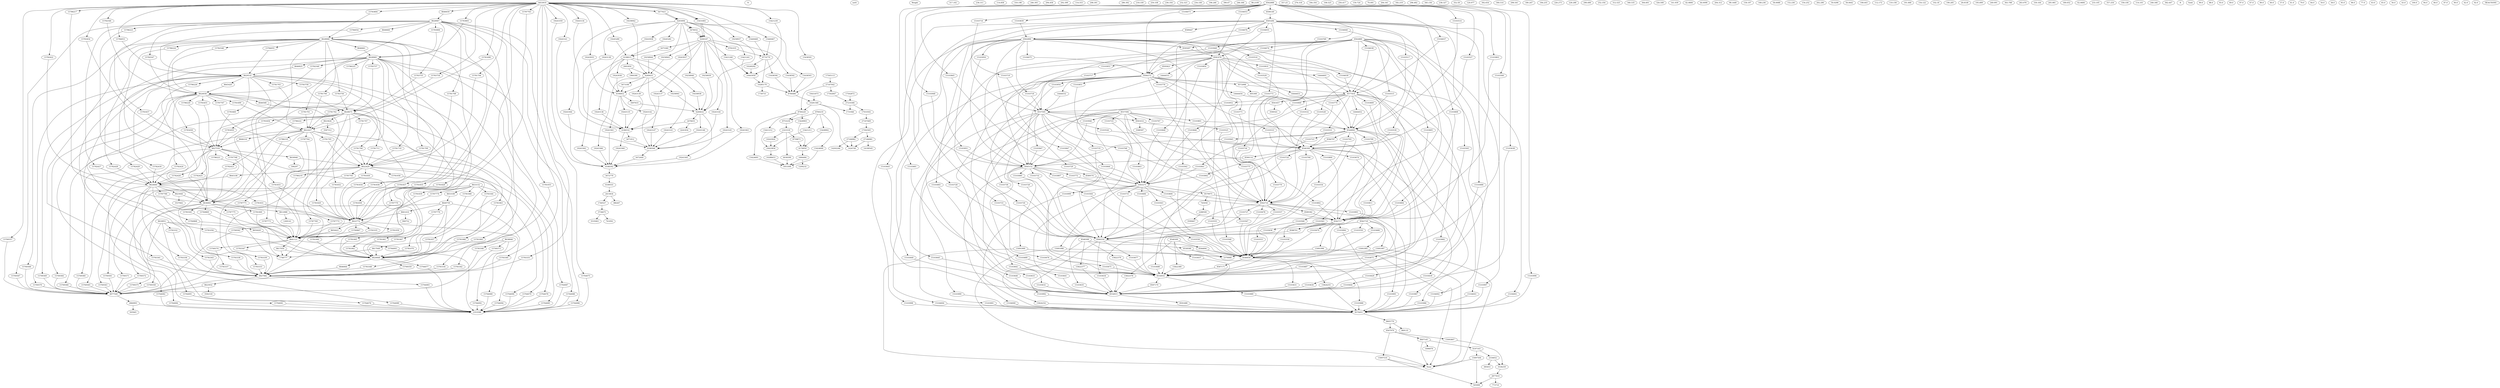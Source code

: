 digraph G {
3537662 N notS Weight 317.102
8624660 N notS Weight 236.311
3587312 N notS Weight 114.858
8622427 N notS Weight 318.198
8628675 N notS Weight 246.393
3592318 N notS Weight 294.458
8627082 N notS Weight 292.399
506297 N notS Weight 114.553
8622429 N notS Weight 208.301
8627559 N notS Weight 286.392
8624936 N notS Weight 218.339
8629532 N notS Weight 250.338
8628967 N notS Weight 236.354
8628968 N notS Weight 232.323
8628969 N notS Weight 234.338
8618951 N notS Weight 196.246
8649759 N notS Weight 390.67
8633152 N notS Weight 246.306
906752 N notS Weight 98.2199
3599467 N notS Weight 357.23
745058 N notS Weight 276.318
3536259 N notS Weight 184.354
385653 N notS Weight 108.525
6197163 N notS Weight 256.417
505999 N notS Weight 150.724
773710 N notS Weight 70.091
2370068 N notS Weight 264.341
8546659 N notS Weight 182.219
8560354 N notS Weight 296.482
3588587 N notS Weight 345.156
8544894 N notS Weight 182.219
8557594 N notS Weight 238.327
8557595 N notS Weight 238.327
3590541 N notS Weight 264.341
8577454 N notS Weight 352.59
605308 N notS Weight 120.977
8584372 N notS Weight 392.654
8562716 N notS Weight 300.514
8563275 N notS Weight 298.541
8546300 N notS Weight 180.247
8548308 N notS Weight 184.235
8548309 N notS Weight 184.235
8554915 N notS Weight 226.273
8554916 N notS Weight 228.288
8562717 N notS Weight 298.498
8562718 N notS Weight 298.498
8562890 N notS Weight 250.338
8565284 N notS Weight 252.354
8565152 N notS Weight 312.525
8562888 N notS Weight 250.338
8570451 N notS Weight 340.535
8581978 N notS Weight 364.601
8562889 N notS Weight 250.338
8567979 N notS Weight 326.508
969135 N notS Weight 141.939
1696878 N notS Weight 42.0806
1900390 N notS Weight 44.0098
6269433 N notS Weight 204.312
6198015 N notS Weight 232.323
1740527 N notS Weight 98.1448
386267 N notS Weight 158.197
6189555 N notS Weight 168.236
4241834 N notS Weight 58.0088
6186532 N notS Weight 152.236
6269432 N notS Weight 204.312
6186566 N notS Weight 154.252
6188392 N notS Weight 168.236
6190852 N notS Weight 202.296
6200187 N notS Weight 232.323
6203094 N notS Weight 234.338
4453919 N notS Weight 250.338
3535063 N notS Weight 50.0296
741856 N notS Weight 56.0642
1209232 N notS Weight 108.643
1853308 N notS Weight 112.172
4176959 N notS Weight 184.354
2323318 N notS Weight 110.156
8760219 N notS Weight 112.172
8760220 N notS Weight 112.172
8774770 N notS Weight 218.339
10423856 N notS Weight 191.068
10443050 N notS Weight 218.339
1424749 N notS Weight 154.122
1731946 N notS Weight 102.18
10431873 N notS Weight 190.285
8766486 N notS Weight 190.285
1730731 N notS Weight 28.0538
14199545 N notS Weight 195.899
17502565 N notS Weight 249.991
14202246 N notS Weight 363.788
17502847 N notS Weight 263.076
17505113 N notS Weight 330.164
17033502 N notS Weight 205.981
17502872 N notS Weight 263.076
2353596 N notS Weight 189.052
505945 N notS Weight 62.0684
4977549 N notS Weight 233.105
1269141 N notS Weight 357.254
8622774 N notS Weight 226.273
8636063 N notS Weight 358.336
1748777 N notS Weight 114.101
8620848 N notS Weight 248.346
8638846 N notS Weight 362.447
8641121 N notS Weight 362.447
2415834 R Yield 99.0
2476631 R Yield 88.0
3471912 R Yield 88.0
3472449 R Yield 93.0
3472779 R Yield 69.0
3473184 R Yield 97.0
3475360 R Yield 67.0
3476032 R Yield 89.0
3477023 R Yield 60.0
3497633 R Yield 89.0
3736675 R Yield 57.0
3476032 R Yield 89.0
3477023 R Yield 60.0
4038399 R Yield 61.0
8781035 R Yield 79.0
10249292 R Yield None
27166982 R Yield 64.0
27167042 R Yield 50.0
27167469 R Yield 93.0
2860993 R Yield 97.0
8612988 R Yield None
8617050 R Yield 38.0
8623044 R Yield 95.0
8623626 R Yield 98.0
8623932 R Yield 77.0
8646568 R Yield None
8646659 R Yield 63.0
8650420 R Yield 65.0
8650421 R Yield 88.0
8653108 R Yield 56.0
8661416 R Yield 43.0
2288500 R Yield 100.0
2334652 R Yield 94.0
2877610 R Yield 100.0
8558588 R Yield 100.0
8561614 R Yield 66.0
8561657 R Yield 87.0
8572998 R Yield 90.0
8579975 R Yield None
8584797 R Yield 100.0
8588701 R Yield 90.0
8589382 R Yield 97.0
8589447 R Yield 93.0
8590114 R Yield None
8590149 R Yield 100.0
8591688 R Yield 93.0
8595097 R Yield 62.0
8595821 R Yield 92.0
8605770 R Yield 92.0
REACTIONS
2001850->1900390
2001850->6269433
6198015->2001850
2415834->1740527
2415834->386267
6189555->2415834
2476631->4241834
2476631->6186532
6269432->2476631
3471912->6186566
6186532->3471912
3472449->6188392
6186566->3472449
3472779->6189555
6188392->3472779
3473184->6190852
6269433->3473184
3475360->6198015
6200187->3475360
3476032->6200187
6203094->3476032
3477023->6203094
4453919->3477023
3497633->6269432
6190852->3497633
3736675->3535063
3736675->741856
1740527->3736675
15431683->6200187
4453919->15431683
19243134->6186532
4453919->19243134
19243135->6186532
6190852->19243135
19243136->6186532
6198015->19243136
19243137->6186532
6200187->19243137
19243138->6186532
6203094->19243138
19243139->6186532
6269433->19243139
19243141->6186566
4453919->19243141
19243142->6186566
6190852->19243142
19243143->6186566
6198015->19243143
19243144->6186566
6200187->19243144
19243145->6186566
6203094->19243145
19243146->6186566
6269432->19243146
19243147->6186566
6269433->19243147
19243359->6188392
4453919->19243359
19243360->6188392
6186532->19243360
19243361->6188392
6190852->19243361
19243362->6188392
6198015->19243362
19243363->6188392
6200187->19243363
19243364->6188392
6203094->19243364
19243365->6188392
6269432->19243365
19243366->6188392
6269433->19243366
19243935->6190852
4453919->19243935
19243936->6190852
6198015->19243936
19243937->6190852
6200187->19243937
19243938->6190852
6203094->19243938
19245280->6198015
4453919->19245280
19245281->6198015
6203094->19245281
19258937->6269432
4453919->19258937
19258938->6269432
6198015->19258938
19258939->6269432
6200187->19258939
19258940->6269432
6203094->19258940
19258941->6269432
6269433->19258941
19258942->6269433
4453919->19258942
19258943->6269433
6200187->19258943
19258944->6269433
6203094->19258944
1684484->1209232
1684484->1853308
4176959->1684484
3476032->6200187
6203094->3476032
3477023->6203094
4453919->3477023
4038399->1853308
2323318->4038399
8753230->2323318
8760219->8753230
8760220->8753230
8759873->4176959
2323318->8759873
8781035->8774770
6200187->8781035
10243926->10423856
2323318->10243926
10249292->10443050
8774770->10249292
10281566->1424749
10281566->1731946
10281566->8760220
10431873->10281566
8766486->10281566
10285179->1730731
10285179->8766486
10443050->10285179
8774770->10285179
10288453->1853308
10423856->10288453
15421211->10423856
8760219->15421211
15421212->10423856
8760220->15421212
15421239->10443050
4453919->15421239
15421240->10443050
6200187->15421240
15421241->10443050
6203094->15421241
15424690->1853308
8760219->15424690
15424691->1853308
8760220->15424691
15428902->4176959
8760219->15428902
15428903->4176959
8760220->15428903
15431683->6200187
4453919->15431683
15438591->8766486
4453919->15438591
15438592->8766486
6200187->15438592
15438593->8766486
6203094->15438593
15438594->8766486
8774770->15438594
15440467->8774770
4453919->15440467
15440468->8774770
6203094->15440468
27166981->14199545
27166981->1424749
17502565->27166981
27166982->14202246
27166982->1424749
17502565->27166982
27167042->17502847
27167042->8760220
17505113->27167042
27167469->17502565
17033502->27167469
27210366->17033502
27210366->1731946
17502847->27210366
17502872->27210366
2860993->2353596
2860993->505945
4977549->2860993
8612988->1269141
8612988->8622774
8636063->8612988
8617049->1748777
8617049->8620848
8638846->8617049
8617050->1748777
8617050->8620848
8641121->8617050
8623044->3537662
8623044->8636063
8624660->8623044
8623626->3587312
8623626->8622427
8628675->8623626
8623932->3592318
8623932->4977549
8627082->8623932
8630946->506297
8630946->8622429
8627559->8630946
8645338->8624660
8622429->8645338
8645420->8624936
8629532->8645420
8646064->8627082
8620848->8646064
8646216->8627559
8622427->8646216
8646568->8628675
8624936->8646568
8646659->8628967
4453919->8646659
8646660->8628968
8628967->8646660
8646661->8628969
8628968->8646661
8646825->8629532
8628969->8646825
8650420->8641121
8618951->8650420
8650421->8641121
8622774->8650421
8653108->8649759
8633152->8653108
8661416->8622774
8661416->906752
8649759->8661416
15760867->1748777
8622774->15760867
15760868->1748777
8624660->15760868
15760869->1748777
8636063->15760869
15764075->2353596
4453919->15764075
15764076->2353596
8618951->15764076
15764077->2353596
8620848->15764077
15764078->2353596
8622427->15764078
15764079->2353596
8622429->15764079
15764080->2353596
8622774->15764080
15764081->2353596
8624660->15764081
15764082->2353596
8624936->15764082
15764083->2353596
8627082->15764083
15764084->2353596
8627559->15764084
15764085->2353596
8628675->15764085
15764086->2353596
8628967->15764086
15764087->2353596
8628968->15764087
15764088->2353596
8628969->15764088
15764089->2353596
8629532->15764089
15764090->2353596
8633152->15764090
15764091->2353596
8636063->15764091
15764092->2353596
8638846->15764092
15764093->2353596
8641121->15764093
15764094->2353596
8649759->15764094
15769357->4977549
4453919->15769357
15769358->4977549
8618951->15769358
15769359->4977549
8620848->15769359
15769360->4977549
8622427->15769360
15769361->4977549
8622429->15769361
15769362->4977549
8622774->15769362
15769363->4977549
8624660->15769363
15769364->4977549
8624936->15769364
15769365->4977549
8627559->15769365
15769366->4977549
8628675->15769366
15769367->4977549
8628967->15769367
15769368->4977549
8628968->15769368
15769369->4977549
8628969->15769369
15769370->4977549
8629532->15769370
15769371->4977549
8633152->15769371
15769372->4977549
8636063->15769372
15769373->4977549
8638846->15769373
15769374->4977549
8641121->15769374
15769375->4977549
8649759->15769375
15781055->8620848
4453919->15781055
15781056->8620848
8618951->15781056
15781057->8620848
8622427->15781057
15781058->8620848
8622429->15781058
15781059->8620848
8622774->15781059
15781060->8620848
8624660->15781060
15781061->8620848
8624936->15781061
15781062->8620848
8627559->15781062
15781063->8620848
8628675->15781063
15781064->8620848
8628967->15781064
15781065->8620848
8628968->15781065
15781066->8620848
8628969->15781066
15781067->8620848
8629532->15781067
15781068->8620848
8633152->15781068
15781069->8620848
8636063->15781069
15781070->8620848
8649759->15781070
15781698->8622427
4453919->15781698
15781699->8622427
8624936->15781699
15781700->8622427
8628967->15781700
15781701->8622427
8628968->15781701
15781702->8622427
8628969->15781702
15781703->8622427
8629532->15781703
15781704->8622429
4453919->15781704
15781705->8622429
8622427->15781705
15781706->8622429
8624936->15781706
15781707->8622429
8628675->15781707
15781708->8622429
8628967->15781708
15781709->8622429
8628968->15781709
15781710->8622429
8628969->15781710
15781711->8622429
8629532->15781711
15781828->8622774
4453919->15781828
15781829->8622774
8622427->15781829
15781830->8622774
8622429->15781830
15781831->8622774
8624660->15781831
15781832->8622774
8624936->15781832
15781833->8622774
8627559->15781833
15781834->8622774
8628675->15781834
15781835->8622774
8628967->15781835
15781836->8622774
8628968->15781836
15781837->8622774
8628969->15781837
15781838->8622774
8629532->15781838
15781839->8622774
8633152->15781839
15782422->8624660
4453919->15782422
15782423->8624660
8622427->15782423
15782424->8624660
8624936->15782424
15782425->8624660
8627559->15782425
15782426->8624660
8628675->15782426
15782427->8624660
8628967->15782427
15782428->8624660
8628968->15782428
15782429->8624660
8628969->15782429
15782430->8624660
8629532->15782430
15782546->8624936
4453919->15782546
15782547->8624936
8628967->15782547
15782548->8624936
8628968->15782548
15782549->8624936
8628969->15782549
15783331->8627082
4453919->15783331
15783332->8627082
8618951->15783332
15783333->8627082
8622427->15783333
15783334->8627082
8622429->15783334
15783335->8627082
8622774->15783335
15783336->8627082
8624660->15783336
15783337->8627082
8624936->15783337
15783338->8627082
8627559->15783338
15783339->8627082
8628675->15783339
15783340->8627082
8628967->15783340
15783341->8627082
8628968->15783341
15783342->8627082
8628969->15783342
15783343->8627082
8629532->15783343
15783344->8627082
8633152->15783344
15783345->8627082
8636063->15783345
15783346->8627082
8638846->15783346
15783347->8627082
8641121->15783347
15783348->8627082
8649759->15783348
15783454->8627559
4453919->15783454
15783455->8627559
8624936->15783455
15783456->8627559
8628675->15783456
15783457->8627559
8628967->15783457
15783458->8627559
8628968->15783458
15783459->8627559
8628969->15783459
15783460->8627559
8629532->15783460
15783754->8628675
4453919->15783754
15783755->8628675
8628967->15783755
15783756->8628675
8628968->15783756
15783757->8628675
8628969->15783757
15783758->8628675
8629532->15783758
15783804->8628968
4453919->15783804
15783805->8628969
4453919->15783805
15783806->8628969
8628967->15783806
15784053->8629532
4453919->15784053
15784054->8629532
8628967->15784054
15784055->8629532
8628968->15784055
15786217->8636063
4453919->15786217
15786218->8636063
8622427->15786218
15786219->8636063
8622429->15786219
15786220->8636063
8624936->15786220
15786221->8636063
8627559->15786221
15786222->8636063
8628675->15786222
15786223->8636063
8628967->15786223
15786224->8636063
8628968->15786224
15786225->8636063
8628969->15786225
15786226->8636063
8629532->15786226
15787763->8641121
4453919->15787763
15787764->8641121
8622427->15787764
15787765->8641121
8622429->15787765
15787766->8641121
8624660->15787766
15787767->8641121
8624936->15787767
15787768->8641121
8627559->15787768
15787769->8641121
8628675->15787769
15787770->8641121
8628967->15787770
15787771->8641121
8628968->15787771
15787772->8641121
8628969->15787772
15787773->8641121
8629532->15787773
15787774->8641121
8633152->15787774
15787775->8641121
8636063->15787775
15787776->8641121
8649759->15787776
2288500->3599467
745058->2288500
2334652->3536259
2334652->385653
6197163->2334652
2877610->505999
2877610->773710
3536259->2877610
8558588->2370068
8558588->8546659
8560354->8558588
8561614->3588587
8561614->8544894
8557594->8561614
8557595->8561614
8561657->3590541
8561657->8557595
8577454->8561657
8572998->605308
8572998->8577454
8584372->8572998
8579975->745058
8579975->8562716
8563275->8579975
8584797->8546300
8544894->8584797
8584894->8546659
8548308->8584894
8548309->8584894
8587170->8554915
8554916->8587170
8587171->8554916
8546659->8587171
8588701->8560354
8562717->8588701
8562718->8588701
8589382->8562717
8562716->8589382
8589447->8562890
8565284->8589447
8589574->8563275
8565152->8589574
8590114->8565152
8546300->8590114
8590149->8565284
8562888->8590149
8591688->8570451
8554915->8591688
8595097->8581978
8562889->8595097
8562890->8595097
8595821->8584372
8581978->8595821
8605770->8567979
8605770->969135
8570451->8605770
8607145->1696878
8607145->6197163
8607145->None
8567979->8607145
14444452->8544894
8577454->14444452
14444453->8544894
8581978->14444453
14444454->8544894
8584372->14444454
14444551->8557595
8581978->14444551
14444552->8557595
8584372->14444552
14444601->8577454
8581978->14444601
15091995->2370068
15091995->None
8562716->15091995
15091996->2370068
15091996->None
8562717->15091996
15091997->2370068
15091997->None
8562718->15091997
15091998->2370068
15091998->None
8563275->15091998
15091999->2370068
15091999->None
8565152->15091999
15093807->3536259
8567979->15093807
15097504->505999
15097504->None
6197163->15097504
15097516->505999
15097516->None
8567979->15097516
15103514->8544894
8562888->15103514
15103515->8544894
8562889->15103515
15103516->8544894
8562890->15103516
15103517->8544894
8565284->15103517
15103525->8546300
8557594->15103525
15103526->8546300
8557595->15103526
15103527->8546300
8562888->15103527
15103528->8546300
8562889->15103528
15103529->8546300
8562890->15103529
15103530->8546300
8565284->15103530
15103531->8546300
8577454->15103531
15103532->8546300
8581978->15103532
15103533->8546300
8584372->15103533
15103553->8546659
8544894->15103553
15103554->8546659
8546300->15103554
15103555->8546659
8557594->15103555
15103556->8546659
8557595->15103556
15103557->8546659
8562716->15103557
15103558->8546659
8562717->15103558
15103559->8546659
8562718->15103559
15103560->8546659
8562888->15103560
15103561->8546659
8562889->15103561
15103562->8546659
8562890->15103562
15103563->8546659
8563275->15103563
15103564->8546659
8565152->15103564
15103565->8546659
8565284->15103565
15103566->8546659
8577454->15103566
15103567->8546659
8581978->15103567
15103568->8546659
8584372->15103568
15103629->8554915
8544894->15103629
15103630->8554915
8546300->15103630
15103631->8554915
8546659->15103631
15103632->8554915
8557594->15103632
15103633->8554915
8557595->15103633
15103634->8554915
8560354->15103634
15103635->8554915
8562716->15103635
15103636->8554915
8562717->15103636
15103637->8554915
8562718->15103637
15103638->8554915
8562888->15103638
15103639->8554915
8562889->15103639
15103640->8554915
8562890->15103640
15103641->8554915
8563275->15103641
15103642->8554915
8565152->15103642
15103643->8554915
8565284->15103643
15103644->8554915
8577454->15103644
15103645->8554915
8581978->15103645
15103646->8554915
8584372->15103646
15103673->8554916
8544894->15103673
15103674->8554916
8546300->15103674
15103675->8554916
8557594->15103675
15103676->8554916
8557595->15103676
15103677->8554916
8560354->15103677
15103678->8554916
8562716->15103678
15103679->8554916
8562717->15103679
15103680->8554916
8562718->15103680
15103681->8554916
8562888->15103681
15103682->8554916
8562889->15103682
15103683->8554916
8562890->15103683
15103684->8554916
8563275->15103684
15103685->8554916
8565152->15103685
15103686->8554916
8565284->15103686
15103687->8554916
8577454->15103687
15103688->8554916
8581978->15103688
15103689->8554916
8584372->15103689
15103716->8557595
8562888->15103716
15103717->8557595
8562889->15103717
15103718->8557595
8562890->15103718
15103719->8557595
8565284->15103719
15103723->8560354
8544894->15103723
15103724->8560354
8546300->15103724
15103725->8560354
8557594->15103725
15103726->8560354
8557595->15103726
15103727->8560354
8562716->15103727
15103728->8560354
8562888->15103728
15103729->8560354
8562889->15103729
15103730->8560354
8562890->15103730
15103731->8560354
8563275->15103731
15103732->8560354
8565152->15103732
15103733->8560354
8565284->15103733
15103734->8560354
8577454->15103734
15103735->8560354
8581978->15103735
15103736->8560354
8584372->15103736
15103765->8562716
8544894->15103765
15103766->8562716
8546300->15103766
15103767->8562716
8557594->15103767
15103768->8562716
8557595->15103768
15103769->8562716
8562888->15103769
15103770->8562716
8562889->15103770
15103771->8562716
8562890->15103771
15103772->8562716
8565152->15103772
15103773->8562716
8565284->15103773
15103774->8562716
8577454->15103774
15103775->8562716
8581978->15103775
15103776->8562716
8584372->15103776
15103799->8562717
8544894->15103799
15103800->8562717
8546300->15103800
15103801->8562717
8557594->15103801
15103802->8562717
8557595->15103802
15103803->8562717
8562888->15103803
15103804->8562717
8562889->15103804
15103805->8562717
8562890->15103805
15103806->8562717
8563275->15103806
15103807->8562717
8565152->15103807
15103808->8562717
8565284->15103808
15103809->8562717
8577454->15103809
15103810->8562717
8581978->15103810
15103811->8562717
8584372->15103811
15103839->8562890
8562888->15103839
15103841->8563275
8544894->15103841
15103842->8563275
8546300->15103842
15103843->8563275
8557594->15103843
15103844->8563275
8557595->15103844
15103845->8563275
8562888->15103845
15103846->8563275
8562889->15103846
15103847->8563275
8562890->15103847
15103848->8563275
8565284->15103848
15103849->8563275
8577454->15103849
15103850->8563275
8581978->15103850
15103851->8563275
8584372->15103851
15103945->8565152
8544894->15103945
15103946->8565152
8557594->15103946
15103947->8565152
8557595->15103947
15103948->8565152
8562888->15103948
15103949->8565152
8562889->15103949
15103950->8565152
8562890->15103950
15103951->8565152
8565284->15103951
15103952->8565152
8577454->15103952
15103953->8565152
8581978->15103953
15103954->8565152
8584372->15103954
15103986->8570451
8544894->15103986
15103987->8570451
8546300->15103987
15103988->8570451
8546659->15103988
15103989->8570451
8554916->15103989
15103990->8570451
8557594->15103990
15103991->8570451
8557595->15103991
15103992->8570451
8560354->15103992
15103993->8570451
8562716->15103993
15103994->8570451
8562717->15103994
15103995->8570451
8562718->15103995
15103996->8570451
8562888->15103996
15103997->8570451
8562889->15103997
15103998->8570451
8562890->15103998
15103999->8570451
8563275->15103999
15104000->8570451
8565152->15104000
15104001->8570451
8565284->15104001
15104002->8570451
8577454->15104002
15104003->8570451
8581978->15104003
15104004->8570451
8584372->15104004
15104037->8577454
8562888->15104037
15104038->8577454
8562889->15104038
15104039->8577454
8562890->15104039
15104040->8577454
8565284->15104040
15104053->8581978
8562888->15104053
15104055->8581978
8565284->15104055
15104073->8584372
8562888->15104073
15104074->8584372
8562889->15104074
15104075->8584372
8562890->15104075
15104076->8584372
8565284->15104076
15822377->8554915
8548308->15822377
15822378->8554915
8548309->15822378
15822379->8554916
8548308->15822379
15822380->8554916
8548309->15822380
15824254->8570451
8548308->15824254
15824255->8570451
8548309->15824255
}

